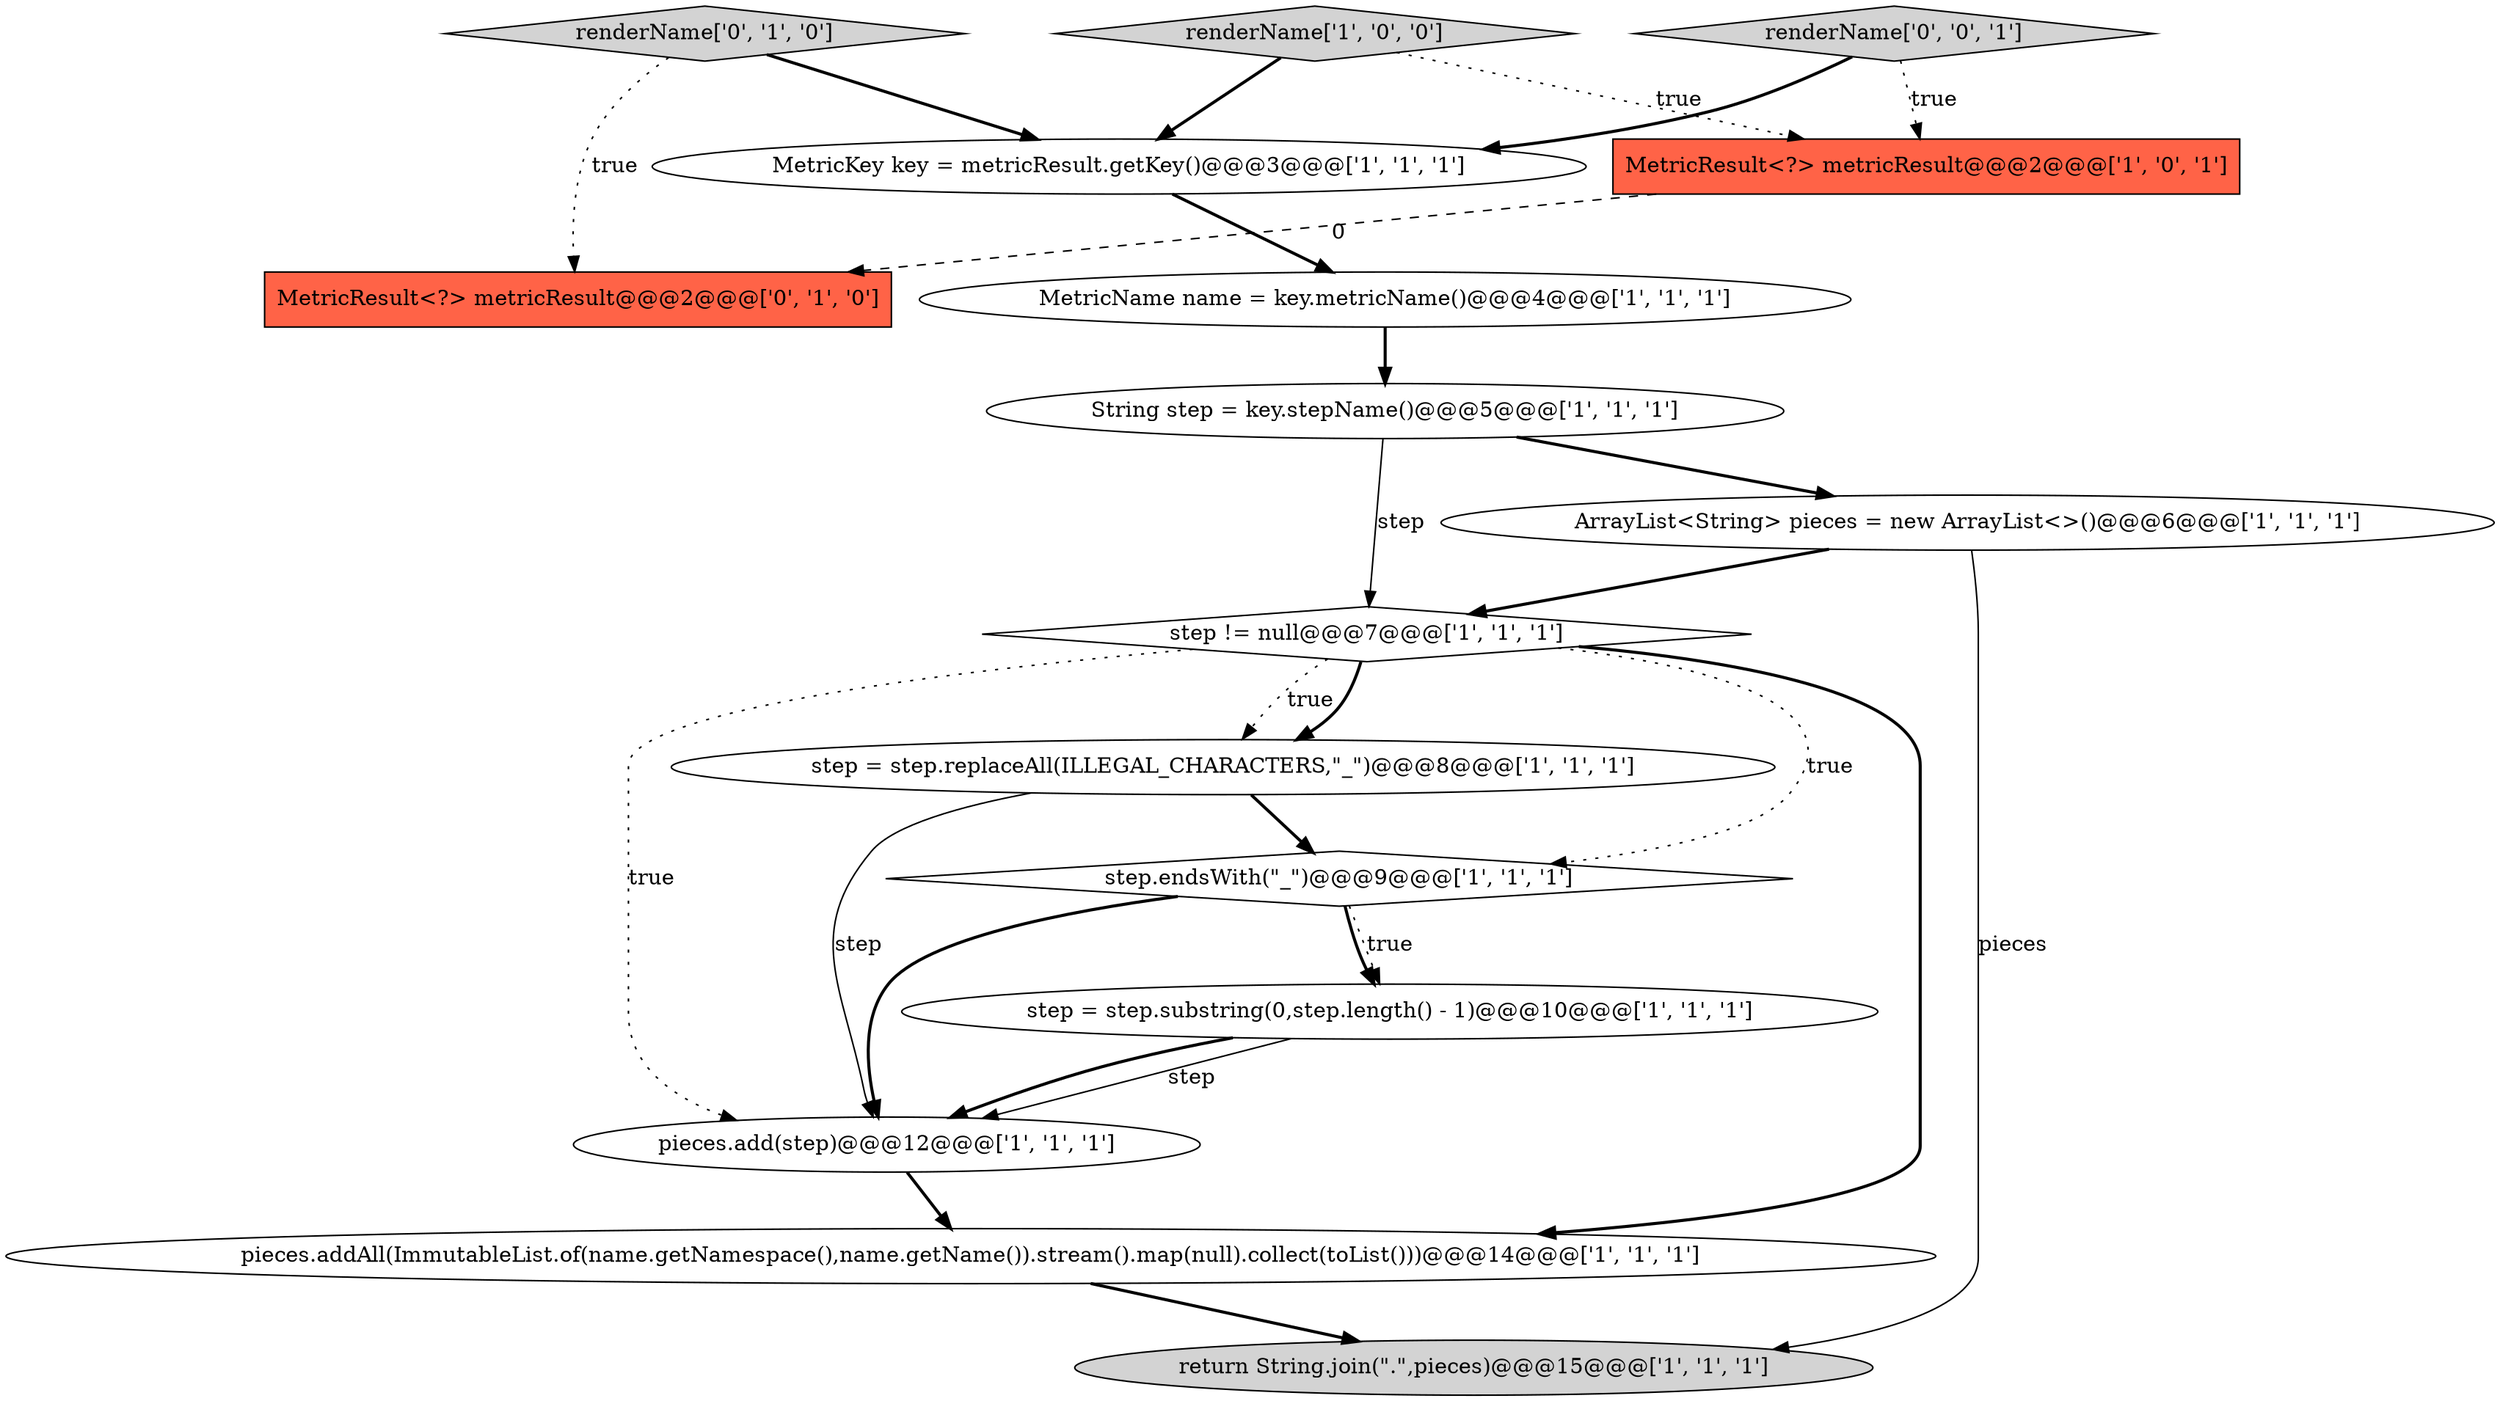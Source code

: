 digraph {
0 [style = filled, label = "MetricName name = key.metricName()@@@4@@@['1', '1', '1']", fillcolor = white, shape = ellipse image = "AAA0AAABBB1BBB"];
3 [style = filled, label = "step != null@@@7@@@['1', '1', '1']", fillcolor = white, shape = diamond image = "AAA0AAABBB1BBB"];
1 [style = filled, label = "step = step.replaceAll(ILLEGAL_CHARACTERS,\"_\")@@@8@@@['1', '1', '1']", fillcolor = white, shape = ellipse image = "AAA0AAABBB1BBB"];
14 [style = filled, label = "renderName['0', '1', '0']", fillcolor = lightgray, shape = diamond image = "AAA0AAABBB2BBB"];
7 [style = filled, label = "pieces.addAll(ImmutableList.of(name.getNamespace(),name.getName()).stream().map(null).collect(toList()))@@@14@@@['1', '1', '1']", fillcolor = white, shape = ellipse image = "AAA0AAABBB1BBB"];
13 [style = filled, label = "MetricResult<?> metricResult@@@2@@@['0', '1', '0']", fillcolor = tomato, shape = box image = "AAA1AAABBB2BBB"];
8 [style = filled, label = "step.endsWith(\"_\")@@@9@@@['1', '1', '1']", fillcolor = white, shape = diamond image = "AAA0AAABBB1BBB"];
5 [style = filled, label = "ArrayList<String> pieces = new ArrayList<>()@@@6@@@['1', '1', '1']", fillcolor = white, shape = ellipse image = "AAA0AAABBB1BBB"];
4 [style = filled, label = "String step = key.stepName()@@@5@@@['1', '1', '1']", fillcolor = white, shape = ellipse image = "AAA0AAABBB1BBB"];
10 [style = filled, label = "MetricKey key = metricResult.getKey()@@@3@@@['1', '1', '1']", fillcolor = white, shape = ellipse image = "AAA0AAABBB1BBB"];
12 [style = filled, label = "step = step.substring(0,step.length() - 1)@@@10@@@['1', '1', '1']", fillcolor = white, shape = ellipse image = "AAA0AAABBB1BBB"];
11 [style = filled, label = "return String.join(\".\",pieces)@@@15@@@['1', '1', '1']", fillcolor = lightgray, shape = ellipse image = "AAA0AAABBB1BBB"];
15 [style = filled, label = "renderName['0', '0', '1']", fillcolor = lightgray, shape = diamond image = "AAA0AAABBB3BBB"];
9 [style = filled, label = "MetricResult<?> metricResult@@@2@@@['1', '0', '1']", fillcolor = tomato, shape = box image = "AAA0AAABBB1BBB"];
6 [style = filled, label = "pieces.add(step)@@@12@@@['1', '1', '1']", fillcolor = white, shape = ellipse image = "AAA0AAABBB1BBB"];
2 [style = filled, label = "renderName['1', '0', '0']", fillcolor = lightgray, shape = diamond image = "AAA0AAABBB1BBB"];
0->4 [style = bold, label=""];
8->12 [style = bold, label=""];
3->1 [style = dotted, label="true"];
2->9 [style = dotted, label="true"];
4->5 [style = bold, label=""];
1->8 [style = bold, label=""];
3->8 [style = dotted, label="true"];
2->10 [style = bold, label=""];
8->6 [style = bold, label=""];
1->6 [style = solid, label="step"];
7->11 [style = bold, label=""];
4->3 [style = solid, label="step"];
3->7 [style = bold, label=""];
5->11 [style = solid, label="pieces"];
3->1 [style = bold, label=""];
9->13 [style = dashed, label="0"];
12->6 [style = solid, label="step"];
14->13 [style = dotted, label="true"];
3->6 [style = dotted, label="true"];
15->9 [style = dotted, label="true"];
5->3 [style = bold, label=""];
6->7 [style = bold, label=""];
14->10 [style = bold, label=""];
15->10 [style = bold, label=""];
10->0 [style = bold, label=""];
12->6 [style = bold, label=""];
8->12 [style = dotted, label="true"];
}
